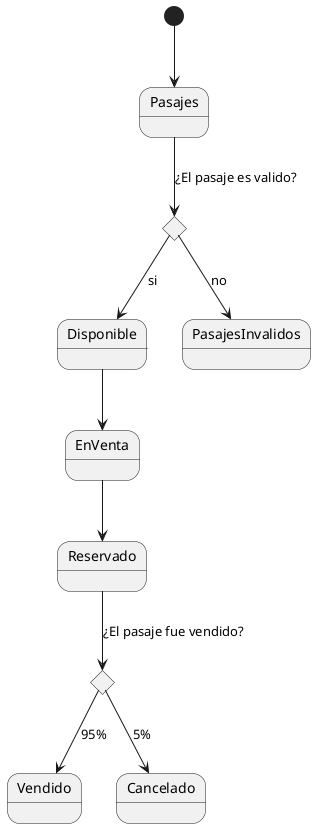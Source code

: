 @startuml  Caso pasajes

[*] --> Pasajes

state c1 <<choice>>
Pasajes --> c1: ¿El pasaje es valido?
c1 --> Disponible : si 
c1 --> PasajesInvalidos : no
Disponible --> EnVenta
EnVenta --> Reservado

state c2 <<choice>>
Reservado --> c2: ¿El pasaje fue vendido?
c2 --> Vendido : 95%
c2 --> Cancelado : 5%




@enduml 